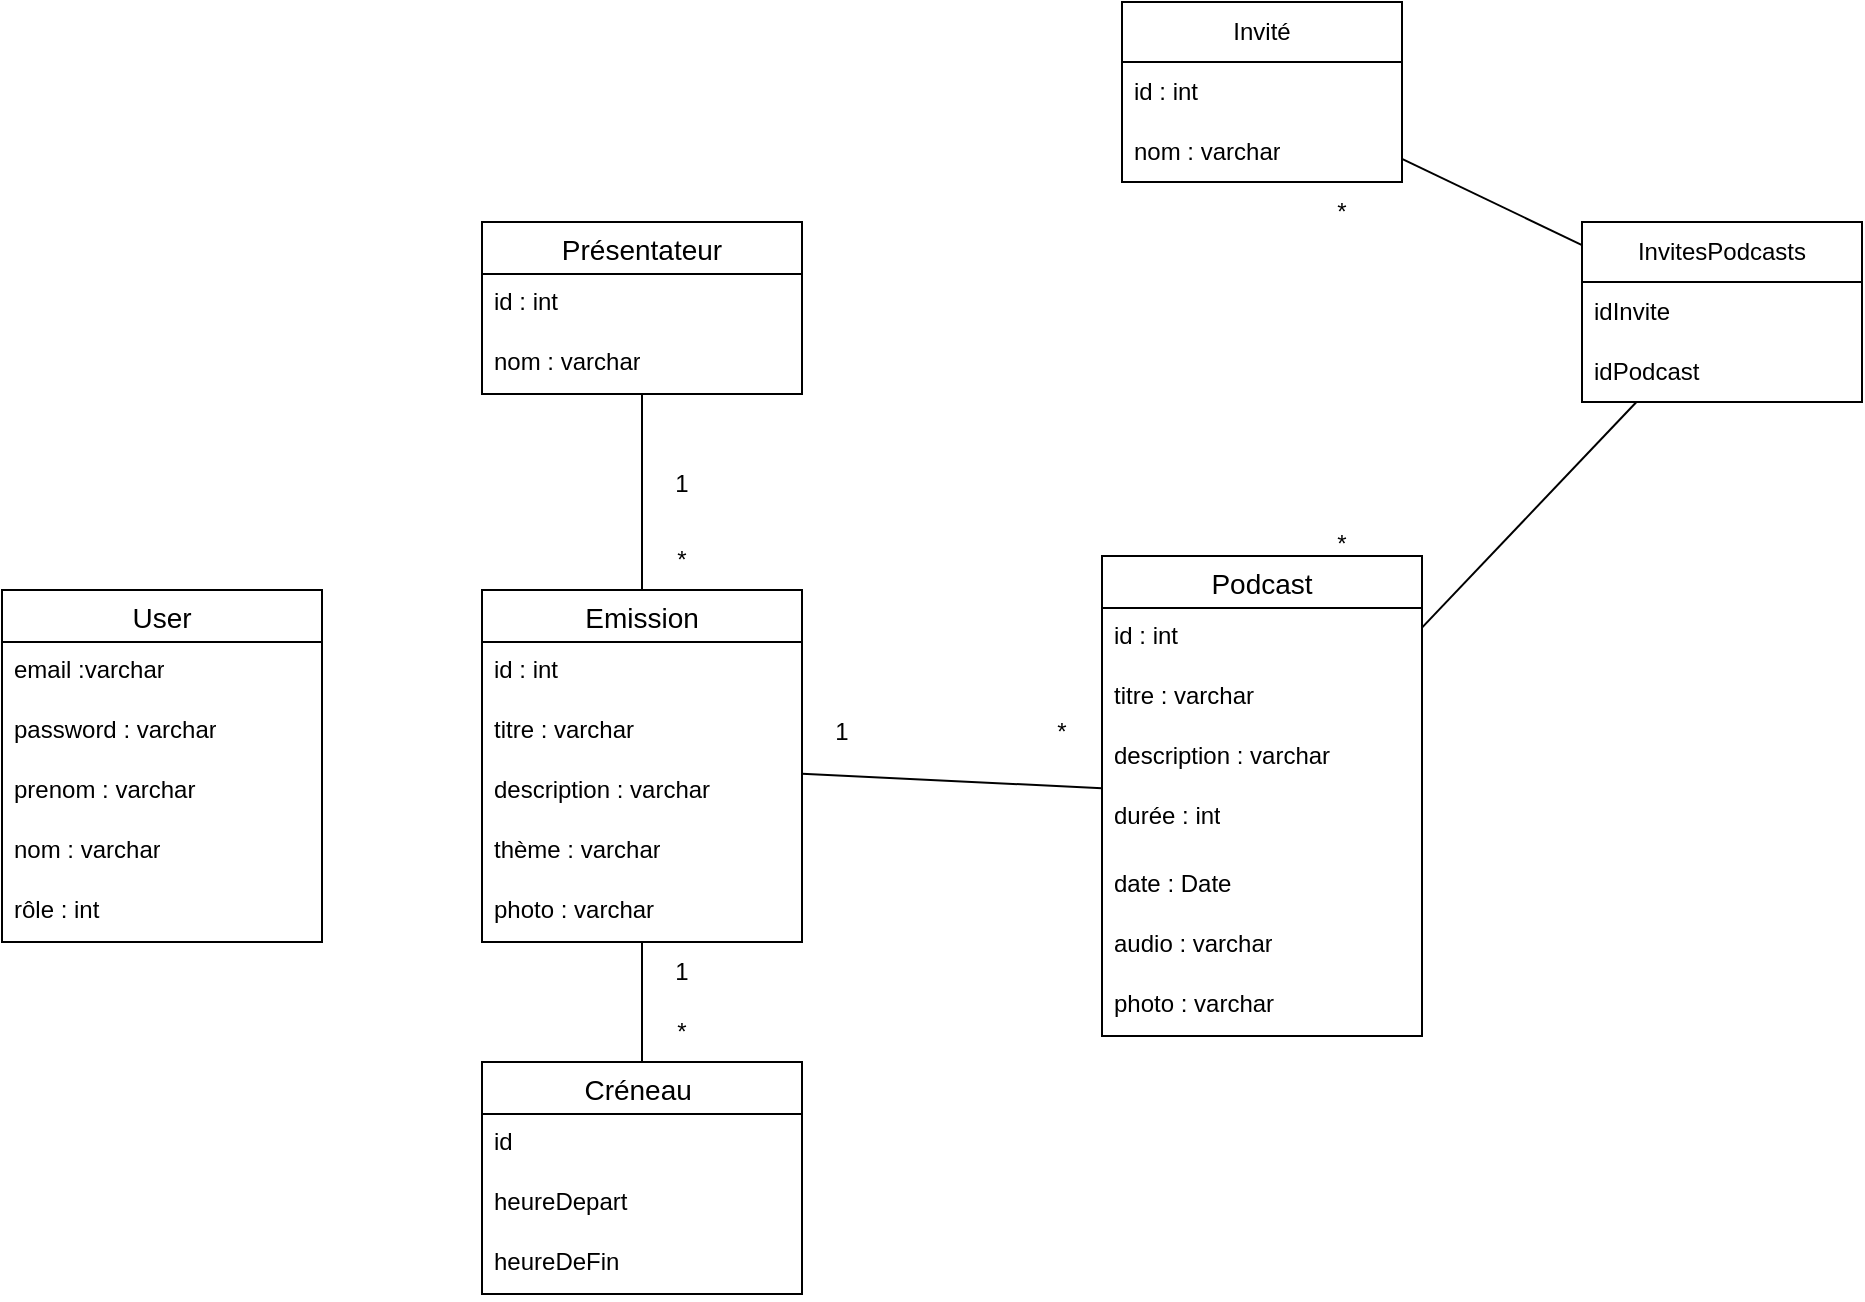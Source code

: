 <mxfile version="22.0.8" type="github">
  <diagram name="Page-1" id="IPlgazBOAjJpqUQcnnzG">
    <mxGraphModel dx="1431" dy="1976" grid="1" gridSize="10" guides="1" tooltips="1" connect="1" arrows="1" fold="1" page="1" pageScale="1" pageWidth="827" pageHeight="1169" math="0" shadow="0">
      <root>
        <mxCell id="0" />
        <mxCell id="1" parent="0" />
        <mxCell id="zD3fxD-JrCUABoDaHcae-19" value="Emission" style="swimlane;fontStyle=0;childLayout=stackLayout;horizontal=1;startSize=26;horizontalStack=0;resizeParent=1;resizeParentMax=0;resizeLast=0;collapsible=1;marginBottom=0;align=center;fontSize=14;" parent="1" vertex="1">
          <mxGeometry x="300" y="224" width="160" height="176" as="geometry" />
        </mxCell>
        <mxCell id="zD3fxD-JrCUABoDaHcae-20" value="id : int" style="text;strokeColor=none;fillColor=none;spacingLeft=4;spacingRight=4;overflow=hidden;rotatable=0;points=[[0,0.5],[1,0.5]];portConstraint=eastwest;fontSize=12;whiteSpace=wrap;html=1;" parent="zD3fxD-JrCUABoDaHcae-19" vertex="1">
          <mxGeometry y="26" width="160" height="30" as="geometry" />
        </mxCell>
        <mxCell id="zD3fxD-JrCUABoDaHcae-21" value="titre : varchar" style="text;strokeColor=none;fillColor=none;spacingLeft=4;spacingRight=4;overflow=hidden;rotatable=0;points=[[0,0.5],[1,0.5]];portConstraint=eastwest;fontSize=12;whiteSpace=wrap;html=1;" parent="zD3fxD-JrCUABoDaHcae-19" vertex="1">
          <mxGeometry y="56" width="160" height="30" as="geometry" />
        </mxCell>
        <mxCell id="zD3fxD-JrCUABoDaHcae-22" value="description : varchar" style="text;strokeColor=none;fillColor=none;spacingLeft=4;spacingRight=4;overflow=hidden;rotatable=0;points=[[0,0.5],[1,0.5]];portConstraint=eastwest;fontSize=12;whiteSpace=wrap;html=1;" parent="zD3fxD-JrCUABoDaHcae-19" vertex="1">
          <mxGeometry y="86" width="160" height="30" as="geometry" />
        </mxCell>
        <mxCell id="zD3fxD-JrCUABoDaHcae-23" value="thème : varchar" style="text;strokeColor=none;fillColor=none;spacingLeft=4;spacingRight=4;overflow=hidden;rotatable=0;points=[[0,0.5],[1,0.5]];portConstraint=eastwest;fontSize=12;whiteSpace=wrap;html=1;" parent="zD3fxD-JrCUABoDaHcae-19" vertex="1">
          <mxGeometry y="116" width="160" height="30" as="geometry" />
        </mxCell>
        <mxCell id="zD3fxD-JrCUABoDaHcae-24" value="photo : varchar" style="text;strokeColor=none;fillColor=none;spacingLeft=4;spacingRight=4;overflow=hidden;rotatable=0;points=[[0,0.5],[1,0.5]];portConstraint=eastwest;fontSize=12;whiteSpace=wrap;html=1;" parent="zD3fxD-JrCUABoDaHcae-19" vertex="1">
          <mxGeometry y="146" width="160" height="30" as="geometry" />
        </mxCell>
        <mxCell id="zD3fxD-JrCUABoDaHcae-25" value="Podcast" style="swimlane;fontStyle=0;childLayout=stackLayout;horizontal=1;startSize=26;horizontalStack=0;resizeParent=1;resizeParentMax=0;resizeLast=0;collapsible=1;marginBottom=0;align=center;fontSize=14;" parent="1" vertex="1">
          <mxGeometry x="610" y="207" width="160" height="240" as="geometry" />
        </mxCell>
        <mxCell id="zD3fxD-JrCUABoDaHcae-26" value="id : int" style="text;strokeColor=none;fillColor=none;spacingLeft=4;spacingRight=4;overflow=hidden;rotatable=0;points=[[0,0.5],[1,0.5]];portConstraint=eastwest;fontSize=12;whiteSpace=wrap;html=1;" parent="zD3fxD-JrCUABoDaHcae-25" vertex="1">
          <mxGeometry y="26" width="160" height="30" as="geometry" />
        </mxCell>
        <mxCell id="zD3fxD-JrCUABoDaHcae-27" value="titre : varchar" style="text;strokeColor=none;fillColor=none;spacingLeft=4;spacingRight=4;overflow=hidden;rotatable=0;points=[[0,0.5],[1,0.5]];portConstraint=eastwest;fontSize=12;whiteSpace=wrap;html=1;" parent="zD3fxD-JrCUABoDaHcae-25" vertex="1">
          <mxGeometry y="56" width="160" height="30" as="geometry" />
        </mxCell>
        <mxCell id="zD3fxD-JrCUABoDaHcae-28" value="description : varchar" style="text;strokeColor=none;fillColor=none;spacingLeft=4;spacingRight=4;overflow=hidden;rotatable=0;points=[[0,0.5],[1,0.5]];portConstraint=eastwest;fontSize=12;whiteSpace=wrap;html=1;" parent="zD3fxD-JrCUABoDaHcae-25" vertex="1">
          <mxGeometry y="86" width="160" height="30" as="geometry" />
        </mxCell>
        <mxCell id="zD3fxD-JrCUABoDaHcae-29" value="durée : int" style="text;strokeColor=none;fillColor=none;spacingLeft=4;spacingRight=4;overflow=hidden;rotatable=0;points=[[0,0.5],[1,0.5]];portConstraint=eastwest;fontSize=12;whiteSpace=wrap;html=1;" parent="zD3fxD-JrCUABoDaHcae-25" vertex="1">
          <mxGeometry y="116" width="160" height="34" as="geometry" />
        </mxCell>
        <mxCell id="zD3fxD-JrCUABoDaHcae-31" value="date : Date" style="text;strokeColor=none;fillColor=none;spacingLeft=4;spacingRight=4;overflow=hidden;rotatable=0;points=[[0,0.5],[1,0.5]];portConstraint=eastwest;fontSize=12;whiteSpace=wrap;html=1;" parent="zD3fxD-JrCUABoDaHcae-25" vertex="1">
          <mxGeometry y="150" width="160" height="30" as="geometry" />
        </mxCell>
        <mxCell id="s2OdkVqm5G7p3EqJpOHT-1" value="audio : varchar" style="text;strokeColor=none;fillColor=none;spacingLeft=4;spacingRight=4;overflow=hidden;rotatable=0;points=[[0,0.5],[1,0.5]];portConstraint=eastwest;fontSize=12;whiteSpace=wrap;html=1;" vertex="1" parent="zD3fxD-JrCUABoDaHcae-25">
          <mxGeometry y="180" width="160" height="30" as="geometry" />
        </mxCell>
        <mxCell id="zD3fxD-JrCUABoDaHcae-30" value="photo : varchar" style="text;strokeColor=none;fillColor=none;spacingLeft=4;spacingRight=4;overflow=hidden;rotatable=0;points=[[0,0.5],[1,0.5]];portConstraint=eastwest;fontSize=12;whiteSpace=wrap;html=1;" parent="zD3fxD-JrCUABoDaHcae-25" vertex="1">
          <mxGeometry y="210" width="160" height="30" as="geometry" />
        </mxCell>
        <mxCell id="zD3fxD-JrCUABoDaHcae-32" value="Présentateur" style="swimlane;fontStyle=0;childLayout=stackLayout;horizontal=1;startSize=26;horizontalStack=0;resizeParent=1;resizeParentMax=0;resizeLast=0;collapsible=1;marginBottom=0;align=center;fontSize=14;" parent="1" vertex="1">
          <mxGeometry x="300" y="40" width="160" height="86" as="geometry" />
        </mxCell>
        <mxCell id="zD3fxD-JrCUABoDaHcae-33" value="id : int" style="text;strokeColor=none;fillColor=none;spacingLeft=4;spacingRight=4;overflow=hidden;rotatable=0;points=[[0,0.5],[1,0.5]];portConstraint=eastwest;fontSize=12;whiteSpace=wrap;html=1;" parent="zD3fxD-JrCUABoDaHcae-32" vertex="1">
          <mxGeometry y="26" width="160" height="30" as="geometry" />
        </mxCell>
        <mxCell id="zD3fxD-JrCUABoDaHcae-34" value="nom : varchar" style="text;strokeColor=none;fillColor=none;spacingLeft=4;spacingRight=4;overflow=hidden;rotatable=0;points=[[0,0.5],[1,0.5]];portConstraint=eastwest;fontSize=12;whiteSpace=wrap;html=1;" parent="zD3fxD-JrCUABoDaHcae-32" vertex="1">
          <mxGeometry y="56" width="160" height="30" as="geometry" />
        </mxCell>
        <mxCell id="zD3fxD-JrCUABoDaHcae-36" value="Créneau " style="swimlane;fontStyle=0;childLayout=stackLayout;horizontal=1;startSize=26;horizontalStack=0;resizeParent=1;resizeParentMax=0;resizeLast=0;collapsible=1;marginBottom=0;align=center;fontSize=14;" parent="1" vertex="1">
          <mxGeometry x="300" y="460" width="160" height="116" as="geometry" />
        </mxCell>
        <mxCell id="zD3fxD-JrCUABoDaHcae-37" value="id" style="text;strokeColor=none;fillColor=none;spacingLeft=4;spacingRight=4;overflow=hidden;rotatable=0;points=[[0,0.5],[1,0.5]];portConstraint=eastwest;fontSize=12;whiteSpace=wrap;html=1;" parent="zD3fxD-JrCUABoDaHcae-36" vertex="1">
          <mxGeometry y="26" width="160" height="30" as="geometry" />
        </mxCell>
        <mxCell id="zD3fxD-JrCUABoDaHcae-38" value="heureDepart" style="text;strokeColor=none;fillColor=none;spacingLeft=4;spacingRight=4;overflow=hidden;rotatable=0;points=[[0,0.5],[1,0.5]];portConstraint=eastwest;fontSize=12;whiteSpace=wrap;html=1;" parent="zD3fxD-JrCUABoDaHcae-36" vertex="1">
          <mxGeometry y="56" width="160" height="30" as="geometry" />
        </mxCell>
        <mxCell id="zD3fxD-JrCUABoDaHcae-39" value="heureDeFin" style="text;strokeColor=none;fillColor=none;spacingLeft=4;spacingRight=4;overflow=hidden;rotatable=0;points=[[0,0.5],[1,0.5]];portConstraint=eastwest;fontSize=12;whiteSpace=wrap;html=1;" parent="zD3fxD-JrCUABoDaHcae-36" vertex="1">
          <mxGeometry y="86" width="160" height="30" as="geometry" />
        </mxCell>
        <mxCell id="zD3fxD-JrCUABoDaHcae-40" value="User" style="swimlane;fontStyle=0;childLayout=stackLayout;horizontal=1;startSize=26;horizontalStack=0;resizeParent=1;resizeParentMax=0;resizeLast=0;collapsible=1;marginBottom=0;align=center;fontSize=14;" parent="1" vertex="1">
          <mxGeometry x="60" y="224" width="160" height="176" as="geometry" />
        </mxCell>
        <mxCell id="zD3fxD-JrCUABoDaHcae-41" value="email :varchar" style="text;strokeColor=none;fillColor=none;spacingLeft=4;spacingRight=4;overflow=hidden;rotatable=0;points=[[0,0.5],[1,0.5]];portConstraint=eastwest;fontSize=12;whiteSpace=wrap;html=1;" parent="zD3fxD-JrCUABoDaHcae-40" vertex="1">
          <mxGeometry y="26" width="160" height="30" as="geometry" />
        </mxCell>
        <mxCell id="zD3fxD-JrCUABoDaHcae-42" value="password : varchar&lt;br&gt;" style="text;strokeColor=none;fillColor=none;spacingLeft=4;spacingRight=4;overflow=hidden;rotatable=0;points=[[0,0.5],[1,0.5]];portConstraint=eastwest;fontSize=12;whiteSpace=wrap;html=1;" parent="zD3fxD-JrCUABoDaHcae-40" vertex="1">
          <mxGeometry y="56" width="160" height="30" as="geometry" />
        </mxCell>
        <mxCell id="zD3fxD-JrCUABoDaHcae-43" value="prenom : varchar" style="text;strokeColor=none;fillColor=none;spacingLeft=4;spacingRight=4;overflow=hidden;rotatable=0;points=[[0,0.5],[1,0.5]];portConstraint=eastwest;fontSize=12;whiteSpace=wrap;html=1;" parent="zD3fxD-JrCUABoDaHcae-40" vertex="1">
          <mxGeometry y="86" width="160" height="30" as="geometry" />
        </mxCell>
        <mxCell id="zD3fxD-JrCUABoDaHcae-44" value="nom : varchar" style="text;strokeColor=none;fillColor=none;spacingLeft=4;spacingRight=4;overflow=hidden;rotatable=0;points=[[0,0.5],[1,0.5]];portConstraint=eastwest;fontSize=12;whiteSpace=wrap;html=1;" parent="zD3fxD-JrCUABoDaHcae-40" vertex="1">
          <mxGeometry y="116" width="160" height="30" as="geometry" />
        </mxCell>
        <mxCell id="zD3fxD-JrCUABoDaHcae-45" value="rôle : int" style="text;strokeColor=none;fillColor=none;spacingLeft=4;spacingRight=4;overflow=hidden;rotatable=0;points=[[0,0.5],[1,0.5]];portConstraint=eastwest;fontSize=12;whiteSpace=wrap;html=1;" parent="zD3fxD-JrCUABoDaHcae-40" vertex="1">
          <mxGeometry y="146" width="160" height="30" as="geometry" />
        </mxCell>
        <mxCell id="zD3fxD-JrCUABoDaHcae-46" value="" style="endArrow=none;html=1;rounded=0;" parent="1" source="zD3fxD-JrCUABoDaHcae-25" target="zD3fxD-JrCUABoDaHcae-19" edge="1">
          <mxGeometry width="50" height="50" relative="1" as="geometry">
            <mxPoint x="610" y="370" as="sourcePoint" />
            <mxPoint x="660" y="320" as="targetPoint" />
          </mxGeometry>
        </mxCell>
        <mxCell id="zD3fxD-JrCUABoDaHcae-47" value="1" style="text;html=1;strokeColor=none;fillColor=none;align=center;verticalAlign=middle;whiteSpace=wrap;rounded=0;" parent="1" vertex="1">
          <mxGeometry x="450" y="280" width="60" height="30" as="geometry" />
        </mxCell>
        <mxCell id="zD3fxD-JrCUABoDaHcae-49" value="*" style="text;html=1;strokeColor=none;fillColor=none;align=center;verticalAlign=middle;whiteSpace=wrap;rounded=0;" parent="1" vertex="1">
          <mxGeometry x="560" y="280" width="60" height="30" as="geometry" />
        </mxCell>
        <mxCell id="zD3fxD-JrCUABoDaHcae-50" value="" style="endArrow=none;html=1;rounded=0;" parent="1" source="zD3fxD-JrCUABoDaHcae-19" target="zD3fxD-JrCUABoDaHcae-36" edge="1">
          <mxGeometry width="50" height="50" relative="1" as="geometry">
            <mxPoint x="320" y="280" as="sourcePoint" />
            <mxPoint x="370" y="230" as="targetPoint" />
          </mxGeometry>
        </mxCell>
        <mxCell id="zD3fxD-JrCUABoDaHcae-51" value="*" style="text;html=1;strokeColor=none;fillColor=none;align=center;verticalAlign=middle;whiteSpace=wrap;rounded=0;" parent="1" vertex="1">
          <mxGeometry x="370" y="430" width="60" height="30" as="geometry" />
        </mxCell>
        <mxCell id="zD3fxD-JrCUABoDaHcae-52" value="1" style="text;html=1;strokeColor=none;fillColor=none;align=center;verticalAlign=middle;whiteSpace=wrap;rounded=0;" parent="1" vertex="1">
          <mxGeometry x="370" y="400" width="60" height="30" as="geometry" />
        </mxCell>
        <mxCell id="zD3fxD-JrCUABoDaHcae-53" value="" style="endArrow=none;html=1;rounded=0;" parent="1" source="zD3fxD-JrCUABoDaHcae-19" target="zD3fxD-JrCUABoDaHcae-32" edge="1">
          <mxGeometry width="50" height="50" relative="1" as="geometry">
            <mxPoint x="310" y="270" as="sourcePoint" />
            <mxPoint x="360" y="220" as="targetPoint" />
          </mxGeometry>
        </mxCell>
        <mxCell id="zD3fxD-JrCUABoDaHcae-54" value="1" style="text;html=1;strokeColor=none;fillColor=none;align=center;verticalAlign=middle;whiteSpace=wrap;rounded=0;" parent="1" vertex="1">
          <mxGeometry x="370" y="156" width="60" height="30" as="geometry" />
        </mxCell>
        <mxCell id="zD3fxD-JrCUABoDaHcae-55" value="*" style="text;html=1;strokeColor=none;fillColor=none;align=center;verticalAlign=middle;whiteSpace=wrap;rounded=0;" parent="1" vertex="1">
          <mxGeometry x="370" y="194" width="60" height="30" as="geometry" />
        </mxCell>
        <mxCell id="zD3fxD-JrCUABoDaHcae-57" value="Invité" style="swimlane;fontStyle=0;childLayout=stackLayout;horizontal=1;startSize=30;horizontalStack=0;resizeParent=1;resizeParentMax=0;resizeLast=0;collapsible=1;marginBottom=0;whiteSpace=wrap;html=1;" parent="1" vertex="1">
          <mxGeometry x="620" y="-70" width="140" height="90" as="geometry" />
        </mxCell>
        <mxCell id="zD3fxD-JrCUABoDaHcae-58" value="id : int" style="text;strokeColor=none;fillColor=none;align=left;verticalAlign=middle;spacingLeft=4;spacingRight=4;overflow=hidden;points=[[0,0.5],[1,0.5]];portConstraint=eastwest;rotatable=0;whiteSpace=wrap;html=1;" parent="zD3fxD-JrCUABoDaHcae-57" vertex="1">
          <mxGeometry y="30" width="140" height="30" as="geometry" />
        </mxCell>
        <mxCell id="zD3fxD-JrCUABoDaHcae-59" value="nom : varchar" style="text;strokeColor=none;fillColor=none;align=left;verticalAlign=middle;spacingLeft=4;spacingRight=4;overflow=hidden;points=[[0,0.5],[1,0.5]];portConstraint=eastwest;rotatable=0;whiteSpace=wrap;html=1;" parent="zD3fxD-JrCUABoDaHcae-57" vertex="1">
          <mxGeometry y="60" width="140" height="30" as="geometry" />
        </mxCell>
        <mxCell id="zD3fxD-JrCUABoDaHcae-56" value="" style="endArrow=none;html=1;rounded=0;" parent="1" source="zD3fxD-JrCUABoDaHcae-25" target="zD3fxD-JrCUABoDaHcae-63" edge="1">
          <mxGeometry width="50" height="50" relative="1" as="geometry">
            <mxPoint x="620" y="270" as="sourcePoint" />
            <mxPoint x="840" y="120" as="targetPoint" />
          </mxGeometry>
        </mxCell>
        <mxCell id="zD3fxD-JrCUABoDaHcae-61" value="*" style="text;html=1;strokeColor=none;fillColor=none;align=center;verticalAlign=middle;whiteSpace=wrap;rounded=0;" parent="1" vertex="1">
          <mxGeometry x="700" y="186" width="60" height="30" as="geometry" />
        </mxCell>
        <mxCell id="zD3fxD-JrCUABoDaHcae-63" value="InvitesPodcasts" style="swimlane;fontStyle=0;childLayout=stackLayout;horizontal=1;startSize=30;horizontalStack=0;resizeParent=1;resizeParentMax=0;resizeLast=0;collapsible=1;marginBottom=0;whiteSpace=wrap;html=1;" parent="1" vertex="1">
          <mxGeometry x="850" y="40" width="140" height="90" as="geometry" />
        </mxCell>
        <mxCell id="zD3fxD-JrCUABoDaHcae-64" value="idInvite" style="text;strokeColor=none;fillColor=none;align=left;verticalAlign=middle;spacingLeft=4;spacingRight=4;overflow=hidden;points=[[0,0.5],[1,0.5]];portConstraint=eastwest;rotatable=0;whiteSpace=wrap;html=1;" parent="zD3fxD-JrCUABoDaHcae-63" vertex="1">
          <mxGeometry y="30" width="140" height="30" as="geometry" />
        </mxCell>
        <mxCell id="zD3fxD-JrCUABoDaHcae-65" value="idPodcast" style="text;strokeColor=none;fillColor=none;align=left;verticalAlign=middle;spacingLeft=4;spacingRight=4;overflow=hidden;points=[[0,0.5],[1,0.5]];portConstraint=eastwest;rotatable=0;whiteSpace=wrap;html=1;" parent="zD3fxD-JrCUABoDaHcae-63" vertex="1">
          <mxGeometry y="60" width="140" height="30" as="geometry" />
        </mxCell>
        <mxCell id="zD3fxD-JrCUABoDaHcae-67" value="" style="endArrow=none;html=1;rounded=0;" parent="1" source="zD3fxD-JrCUABoDaHcae-63" target="zD3fxD-JrCUABoDaHcae-57" edge="1">
          <mxGeometry width="50" height="50" relative="1" as="geometry">
            <mxPoint x="360" y="320" as="sourcePoint" />
            <mxPoint x="410" y="270" as="targetPoint" />
          </mxGeometry>
        </mxCell>
        <mxCell id="zD3fxD-JrCUABoDaHcae-68" value="*" style="text;html=1;strokeColor=none;fillColor=none;align=center;verticalAlign=middle;whiteSpace=wrap;rounded=0;" parent="1" vertex="1">
          <mxGeometry x="700" y="20" width="60" height="30" as="geometry" />
        </mxCell>
      </root>
    </mxGraphModel>
  </diagram>
</mxfile>

